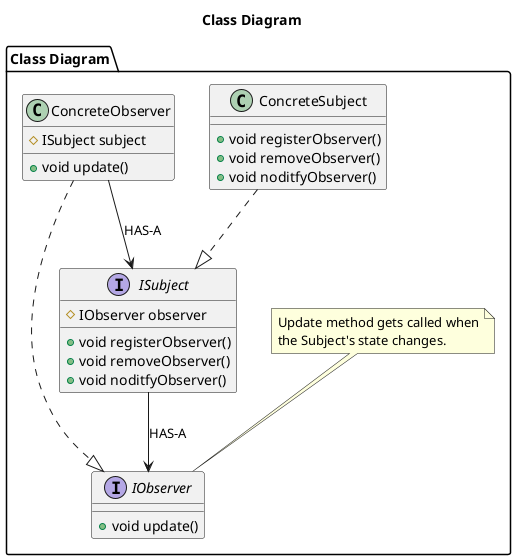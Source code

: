 @startuml

title Class Diagram

package "Class Diagram" {

    ' legend right
    ' |Color| Type |
    ' |..|>| Type A class|
    ' |<#00FF00>| Type B class|
    ' |<#0000FF>| Type C class|
    ' endlegend

    note "Update method gets called when\nthe Subject's state changes." as NO

    NO ..> IObserver

    interface ISubject {
        # IObserver observer
        + void registerObserver()
        + void removeObserver()
        + void noditfyObserver()
    }

    interface IObserver {
        + void update()
    }

    class ConcreteSubject {
        + void registerObserver()
        + void removeObserver()
        + void noditfyObserver()
    }

    class ConcreteObserver {
        # ISubject subject
        + void update()
    }
    
    ISubject --> IObserver : "HAS-A"

    ConcreteSubject ..|> ISubject

    ConcreteObserver ..|> IObserver


    ConcreteObserver --> ISubject : "HAS-A"
}

@enduml